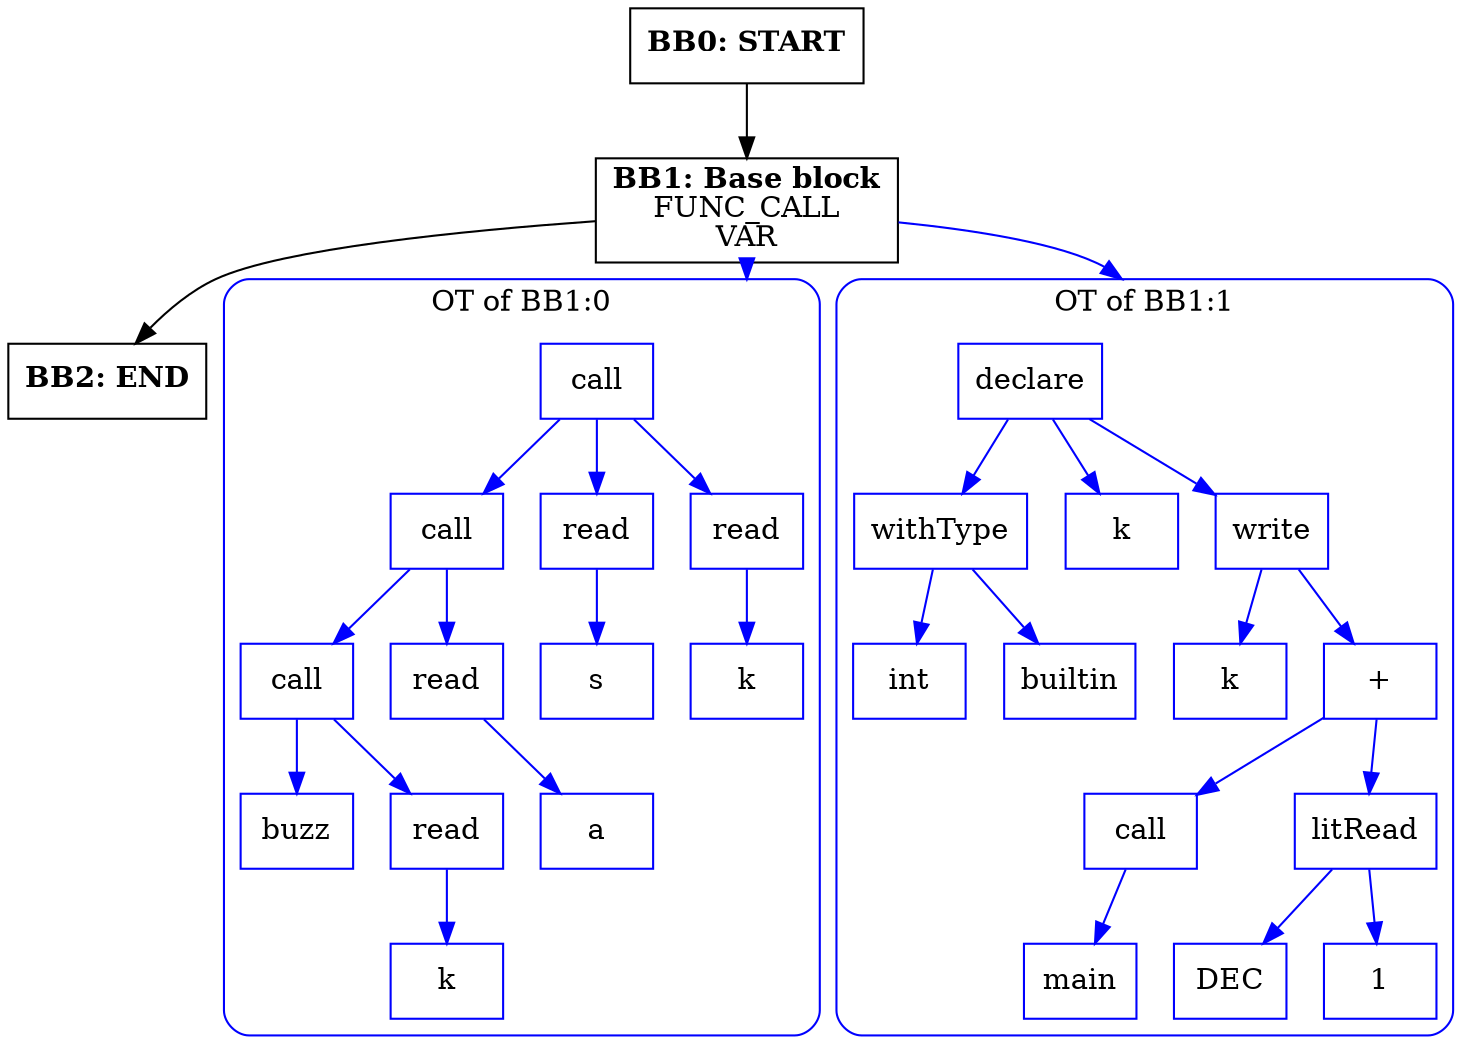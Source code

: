 digraph CFG {
    compound=true;
    graph [splines=true];
    node [shape=rectangle];

    BB2 [label=<<B>BB2: END</B><BR ALIGN="CENTER"/>>];
    BB1 [label=<<B>BB1: Base block</B><BR ALIGN="CENTER"/>FUNC_CALL<BR ALIGN="CENTER"/>VAR<BR ALIGN="CENTER"/>>];
    subgraph cluster_instruction0 {
        label = "OT of BB1:0";
        style=rounded;
        color=blue;
        entry0 [shape=point, style=invis];
        node0 [label="call", color=blue];
        node1 [label="call", color=blue];
        node2 [label="call", color=blue];
        node3 [label="buzz", color=blue];
        node2 -> node3[color=blue];
        node4 [label="read", color=blue];
        node5 [label="k", color=blue];
        node4 -> node5[color=blue];
        node2 -> node4[color=blue];
        node1 -> node2[color=blue];
        node6 [label="read", color=blue];
        node7 [label="a", color=blue];
        node6 -> node7[color=blue];
        node1 -> node6[color=blue];
        node0 -> node1[color=blue];
        node8 [label="read", color=blue];
        node9 [label="s", color=blue];
        node8 -> node9[color=blue];
        node0 -> node8[color=blue];
        node10 [label="read", color=blue];
        node11 [label="k", color=blue];
        node10 -> node11[color=blue];
        node0 -> node10[color=blue];
    }
    BB1 -> entry0 [lhead=cluster_instruction0, color=blue];
    subgraph cluster_instruction1 {
        label = "OT of BB1:1";
        style=rounded;
        color=blue;
        entry1 [shape=point, style=invis];
        node12 [label="declare", color=blue];
        node13 [label="withType", color=blue];
        node14 [label="int", color=blue];
        node13 -> node14[color=blue];
        node15 [label="builtin", color=blue];
        node13 -> node15[color=blue];
        node12 -> node13[color=blue];
        node16 [label="k", color=blue];
        node12 -> node16[color=blue];
        node17 [label="write", color=blue];
        node18 [label="k", color=blue];
        node17 -> node18[color=blue];
        node19 [label="+", color=blue];
        node20 [label="call", color=blue];
        node21 [label="main", color=blue];
        node20 -> node21[color=blue];
        node19 -> node20[color=blue];
        node22 [label="litRead", color=blue];
        node23 [label="DEC", color=blue];
        node22 -> node23[color=blue];
        node24 [label="1", color=blue];
        node22 -> node24[color=blue];
        node19 -> node22[color=blue];
        node17 -> node19[color=blue];
        node12 -> node17[color=blue];
    }
    BB1 -> entry1 [lhead=cluster_instruction1, color=blue];
    BB0 [label=<<B>BB0: START</B><BR ALIGN="CENTER"/>>];

    BB1 -> BB2;
    BB0 -> BB1;
}
